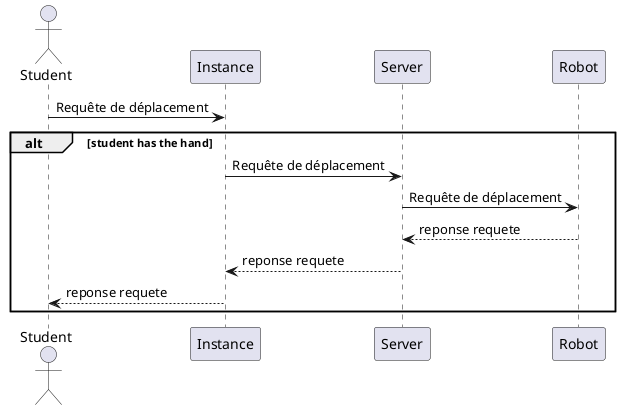 @startuml

actor "Student" as student
participant "Instance" as instance
participant "Server" as server
participant "Robot" as robot

student -> instance : Requête de déplacement


alt student has the hand
  instance -> server : Requête de déplacement
  server -> robot : Requête de déplacement
  robot --> server : reponse requete
  server --> instance : reponse requete
  instance --> student : reponse requete
end

@enduml
